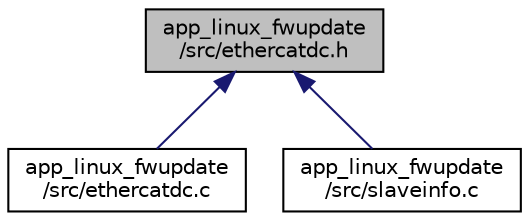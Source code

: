 digraph "app_linux_fwupdate/src/ethercatdc.h"
{
 // INTERACTIVE_SVG=YES
  edge [fontname="Helvetica",fontsize="10",labelfontname="Helvetica",labelfontsize="10"];
  node [fontname="Helvetica",fontsize="10",shape=record];
  Node1 [label="app_linux_fwupdate\l/src/ethercatdc.h",height=0.2,width=0.4,color="black", fillcolor="grey75", style="filled" fontcolor="black"];
  Node1 -> Node2 [dir="back",color="midnightblue",fontsize="10",style="solid",fontname="Helvetica"];
  Node2 [label="app_linux_fwupdate\l/src/ethercatdc.c",height=0.2,width=0.4,color="black", fillcolor="white", style="filled",URL="$ethercatdc_8c.html",tooltip="Distributed Clock EtherCAT functions. "];
  Node1 -> Node3 [dir="back",color="midnightblue",fontsize="10",style="solid",fontname="Helvetica"];
  Node3 [label="app_linux_fwupdate\l/src/slaveinfo.c",height=0.2,width=0.4,color="black", fillcolor="white", style="filled",URL="$slaveinfo_8c.html",tooltip="Example code for Simple Open EtherCAT master. "];
}
